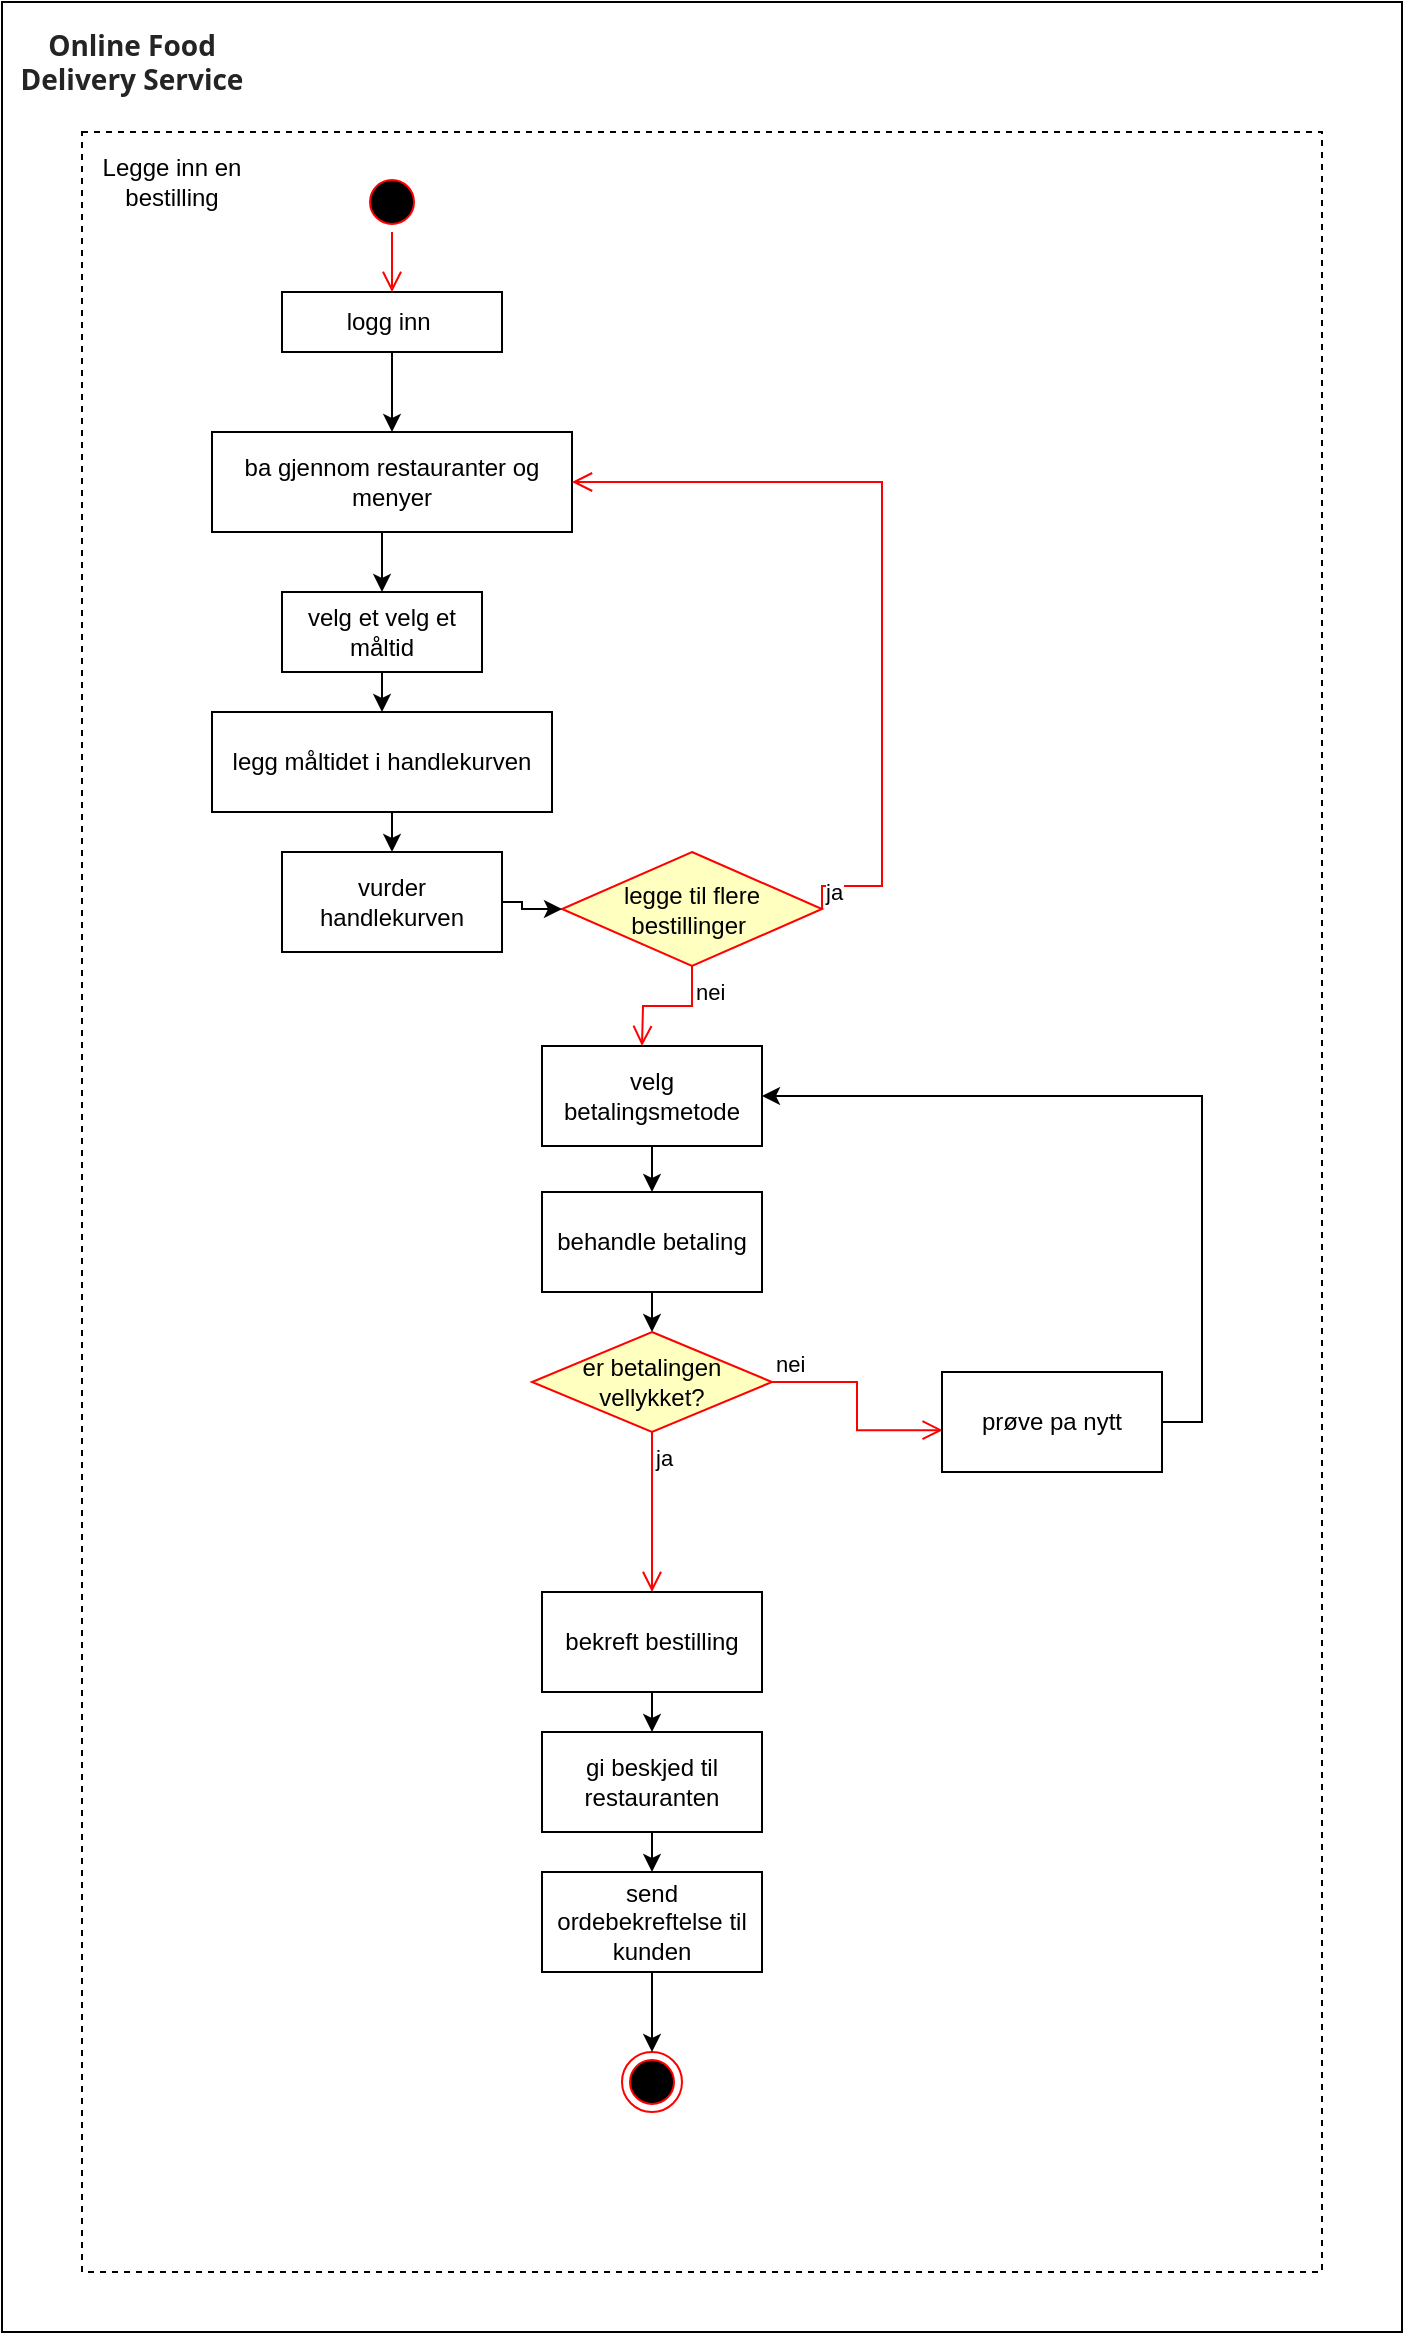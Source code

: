 <mxfile version="26.0.14" pages="4">
  <diagram name="Page-1" id="UTni43S_3TmiVto6Jk7S">
    <mxGraphModel dx="1952" dy="2244" grid="1" gridSize="10" guides="1" tooltips="1" connect="1" arrows="1" fold="1" page="1" pageScale="1" pageWidth="1169" pageHeight="1654" math="0" shadow="0">
      <root>
        <mxCell id="0" />
        <mxCell id="1" parent="0" />
        <mxCell id="LB1xIQHPyM5aXmpUzfVm-5" value="" style="rounded=0;whiteSpace=wrap;html=1;" parent="1" vertex="1">
          <mxGeometry x="270" y="305" width="700" height="1165" as="geometry" />
        </mxCell>
        <mxCell id="LB1xIQHPyM5aXmpUzfVm-3" value="" style="rounded=0;whiteSpace=wrap;html=1;fillColor=none;dashed=1;" parent="1" vertex="1">
          <mxGeometry x="310" y="370" width="620" height="1070" as="geometry" />
        </mxCell>
        <mxCell id="LB1xIQHPyM5aXmpUzfVm-4" value="&lt;span style=&quot;box-sizing: border-box; font-weight: bolder; color: rgb(36, 36, 36); font-family: &amp;quot;Segoe UI&amp;quot;, &amp;quot;Segoe UI Web (West European)&amp;quot;, -apple-system, BlinkMacSystemFont, Roboto, &amp;quot;Helvetica Neue&amp;quot;, sans-serif; font-size: 14px; text-align: left; background-color: rgb(255, 255, 255); border-radius: 0px !important;&quot;&gt;Online Food Delivery Service&lt;/span&gt;" style="text;html=1;align=center;verticalAlign=middle;whiteSpace=wrap;rounded=0;" parent="1" vertex="1">
          <mxGeometry x="270" y="320" width="130" height="30" as="geometry" />
        </mxCell>
        <mxCell id="LB1xIQHPyM5aXmpUzfVm-6" value="Legge inn en bestilling" style="text;html=1;align=center;verticalAlign=middle;whiteSpace=wrap;rounded=0;" parent="1" vertex="1">
          <mxGeometry x="300" y="380" width="110" height="30" as="geometry" />
        </mxCell>
        <mxCell id="EyFni_vox3gWSdTp74T--33" style="edgeStyle=orthogonalEdgeStyle;rounded=0;orthogonalLoop=1;jettySize=auto;html=1;exitX=0.5;exitY=1;exitDx=0;exitDy=0;entryX=0.5;entryY=0;entryDx=0;entryDy=0;" edge="1" parent="1" source="EyFni_vox3gWSdTp74T--4" target="EyFni_vox3gWSdTp74T--8">
          <mxGeometry relative="1" as="geometry" />
        </mxCell>
        <mxCell id="EyFni_vox3gWSdTp74T--4" value="logg inn&amp;nbsp;" style="html=1;whiteSpace=wrap;" vertex="1" parent="1">
          <mxGeometry x="410" y="450" width="110" height="30" as="geometry" />
        </mxCell>
        <mxCell id="EyFni_vox3gWSdTp74T--5" value="" style="ellipse;html=1;shape=endState;fillColor=#000000;strokeColor=#ff0000;" vertex="1" parent="1">
          <mxGeometry x="580" y="1330" width="30" height="30" as="geometry" />
        </mxCell>
        <mxCell id="EyFni_vox3gWSdTp74T--6" value="" style="ellipse;html=1;shape=startState;fillColor=#000000;strokeColor=#ff0000;" vertex="1" parent="1">
          <mxGeometry x="450" y="390" width="30" height="30" as="geometry" />
        </mxCell>
        <mxCell id="EyFni_vox3gWSdTp74T--7" value="" style="edgeStyle=orthogonalEdgeStyle;html=1;verticalAlign=bottom;endArrow=open;endSize=8;strokeColor=#ff0000;rounded=0;entryX=0.5;entryY=0;entryDx=0;entryDy=0;" edge="1" source="EyFni_vox3gWSdTp74T--6" parent="1" target="EyFni_vox3gWSdTp74T--4">
          <mxGeometry relative="1" as="geometry">
            <mxPoint x="575" y="450" as="targetPoint" />
          </mxGeometry>
        </mxCell>
        <mxCell id="EyFni_vox3gWSdTp74T--32" style="edgeStyle=orthogonalEdgeStyle;rounded=0;orthogonalLoop=1;jettySize=auto;html=1;exitX=0.5;exitY=1;exitDx=0;exitDy=0;entryX=0.5;entryY=0;entryDx=0;entryDy=0;" edge="1" parent="1" source="EyFni_vox3gWSdTp74T--8" target="EyFni_vox3gWSdTp74T--9">
          <mxGeometry relative="1" as="geometry" />
        </mxCell>
        <mxCell id="EyFni_vox3gWSdTp74T--8" value="ba gjennom restauranter og menyer" style="html=1;whiteSpace=wrap;" vertex="1" parent="1">
          <mxGeometry x="375" y="520" width="180" height="50" as="geometry" />
        </mxCell>
        <mxCell id="EyFni_vox3gWSdTp74T--34" style="edgeStyle=orthogonalEdgeStyle;rounded=0;orthogonalLoop=1;jettySize=auto;html=1;exitX=0.5;exitY=1;exitDx=0;exitDy=0;entryX=0.5;entryY=0;entryDx=0;entryDy=0;" edge="1" parent="1" source="EyFni_vox3gWSdTp74T--9" target="EyFni_vox3gWSdTp74T--10">
          <mxGeometry relative="1" as="geometry" />
        </mxCell>
        <mxCell id="EyFni_vox3gWSdTp74T--9" value="velg et&amp;nbsp;velg et måltid" style="html=1;whiteSpace=wrap;" vertex="1" parent="1">
          <mxGeometry x="410" y="600" width="100" height="40" as="geometry" />
        </mxCell>
        <mxCell id="EyFni_vox3gWSdTp74T--35" style="edgeStyle=orthogonalEdgeStyle;rounded=0;orthogonalLoop=1;jettySize=auto;html=1;exitX=0.5;exitY=1;exitDx=0;exitDy=0;entryX=0.5;entryY=0;entryDx=0;entryDy=0;" edge="1" parent="1" source="EyFni_vox3gWSdTp74T--10" target="EyFni_vox3gWSdTp74T--11">
          <mxGeometry relative="1" as="geometry" />
        </mxCell>
        <mxCell id="EyFni_vox3gWSdTp74T--10" value="legg&amp;nbsp;måltidet i handlekurven" style="html=1;whiteSpace=wrap;" vertex="1" parent="1">
          <mxGeometry x="375" y="660" width="170" height="50" as="geometry" />
        </mxCell>
        <mxCell id="EyFni_vox3gWSdTp74T--11" value="vurder handlekurven" style="html=1;whiteSpace=wrap;" vertex="1" parent="1">
          <mxGeometry x="410" y="730" width="110" height="50" as="geometry" />
        </mxCell>
        <mxCell id="EyFni_vox3gWSdTp74T--15" value="legge til flere bestillinger&amp;nbsp;" style="rhombus;whiteSpace=wrap;html=1;fontColor=#000000;fillColor=#ffffc0;strokeColor=#ff0000;" vertex="1" parent="1">
          <mxGeometry x="550" y="730" width="130" height="57" as="geometry" />
        </mxCell>
        <mxCell id="EyFni_vox3gWSdTp74T--16" value="ja" style="edgeStyle=orthogonalEdgeStyle;html=1;align=left;verticalAlign=bottom;endArrow=open;endSize=8;strokeColor=#ff0000;rounded=0;entryX=1;entryY=0.5;entryDx=0;entryDy=0;exitX=1;exitY=0.5;exitDx=0;exitDy=0;" edge="1" source="EyFni_vox3gWSdTp74T--15" parent="1" target="EyFni_vox3gWSdTp74T--8">
          <mxGeometry x="-1" relative="1" as="geometry">
            <mxPoint x="730" y="747" as="targetPoint" />
            <Array as="points">
              <mxPoint x="680" y="747" />
              <mxPoint x="710" y="747" />
              <mxPoint x="710" y="545" />
            </Array>
            <mxPoint as="offset" />
          </mxGeometry>
        </mxCell>
        <mxCell id="EyFni_vox3gWSdTp74T--17" value="nei" style="edgeStyle=orthogonalEdgeStyle;html=1;align=left;verticalAlign=top;endArrow=open;endSize=8;strokeColor=#ff0000;rounded=0;" edge="1" source="EyFni_vox3gWSdTp74T--15" parent="1">
          <mxGeometry x="-1" relative="1" as="geometry">
            <mxPoint x="590" y="827" as="targetPoint" />
          </mxGeometry>
        </mxCell>
        <mxCell id="EyFni_vox3gWSdTp74T--38" style="edgeStyle=orthogonalEdgeStyle;rounded=0;orthogonalLoop=1;jettySize=auto;html=1;exitX=0.5;exitY=1;exitDx=0;exitDy=0;entryX=0.5;entryY=0;entryDx=0;entryDy=0;" edge="1" parent="1" source="EyFni_vox3gWSdTp74T--18" target="EyFni_vox3gWSdTp74T--19">
          <mxGeometry relative="1" as="geometry" />
        </mxCell>
        <mxCell id="EyFni_vox3gWSdTp74T--18" value="velg betalingsmetode" style="html=1;whiteSpace=wrap;" vertex="1" parent="1">
          <mxGeometry x="540" y="827" width="110" height="50" as="geometry" />
        </mxCell>
        <mxCell id="EyFni_vox3gWSdTp74T--39" style="edgeStyle=orthogonalEdgeStyle;rounded=0;orthogonalLoop=1;jettySize=auto;html=1;exitX=0.5;exitY=1;exitDx=0;exitDy=0;entryX=0.5;entryY=0;entryDx=0;entryDy=0;" edge="1" parent="1" source="EyFni_vox3gWSdTp74T--19" target="EyFni_vox3gWSdTp74T--21">
          <mxGeometry relative="1" as="geometry" />
        </mxCell>
        <mxCell id="EyFni_vox3gWSdTp74T--19" value="behandle betaling" style="html=1;whiteSpace=wrap;" vertex="1" parent="1">
          <mxGeometry x="540" y="900" width="110" height="50" as="geometry" />
        </mxCell>
        <mxCell id="EyFni_vox3gWSdTp74T--21" value="er betalingen vellykket?" style="rhombus;whiteSpace=wrap;html=1;fontColor=#000000;fillColor=#ffffc0;strokeColor=#ff0000;" vertex="1" parent="1">
          <mxGeometry x="535" y="970" width="120" height="50" as="geometry" />
        </mxCell>
        <mxCell id="EyFni_vox3gWSdTp74T--22" value="nei" style="edgeStyle=orthogonalEdgeStyle;html=1;align=left;verticalAlign=bottom;endArrow=open;endSize=8;strokeColor=#ff0000;rounded=0;entryX=0.003;entryY=0.582;entryDx=0;entryDy=0;entryPerimeter=0;" edge="1" source="EyFni_vox3gWSdTp74T--21" parent="1" target="EyFni_vox3gWSdTp74T--30">
          <mxGeometry x="-1" relative="1" as="geometry">
            <mxPoint x="730" y="1000" as="targetPoint" />
          </mxGeometry>
        </mxCell>
        <mxCell id="EyFni_vox3gWSdTp74T--23" value="ja" style="edgeStyle=orthogonalEdgeStyle;html=1;align=left;verticalAlign=top;endArrow=open;endSize=8;strokeColor=#ff0000;rounded=0;entryX=0.5;entryY=0;entryDx=0;entryDy=0;" edge="1" source="EyFni_vox3gWSdTp74T--21" parent="1" target="EyFni_vox3gWSdTp74T--24">
          <mxGeometry x="-1" relative="1" as="geometry">
            <mxPoint x="590" y="1080" as="targetPoint" />
          </mxGeometry>
        </mxCell>
        <mxCell id="EyFni_vox3gWSdTp74T--40" style="edgeStyle=orthogonalEdgeStyle;rounded=0;orthogonalLoop=1;jettySize=auto;html=1;exitX=0.5;exitY=1;exitDx=0;exitDy=0;entryX=0.5;entryY=0;entryDx=0;entryDy=0;" edge="1" parent="1" source="EyFni_vox3gWSdTp74T--24" target="EyFni_vox3gWSdTp74T--25">
          <mxGeometry relative="1" as="geometry" />
        </mxCell>
        <mxCell id="EyFni_vox3gWSdTp74T--24" value="bekreft bestilling" style="html=1;whiteSpace=wrap;" vertex="1" parent="1">
          <mxGeometry x="540" y="1100" width="110" height="50" as="geometry" />
        </mxCell>
        <mxCell id="EyFni_vox3gWSdTp74T--41" style="edgeStyle=orthogonalEdgeStyle;rounded=0;orthogonalLoop=1;jettySize=auto;html=1;exitX=0.5;exitY=1;exitDx=0;exitDy=0;entryX=0.5;entryY=0;entryDx=0;entryDy=0;" edge="1" parent="1" source="EyFni_vox3gWSdTp74T--25" target="EyFni_vox3gWSdTp74T--26">
          <mxGeometry relative="1" as="geometry" />
        </mxCell>
        <mxCell id="EyFni_vox3gWSdTp74T--25" value="gi beskjed til restauranten" style="html=1;whiteSpace=wrap;" vertex="1" parent="1">
          <mxGeometry x="540" y="1170" width="110" height="50" as="geometry" />
        </mxCell>
        <mxCell id="EyFni_vox3gWSdTp74T--43" style="edgeStyle=orthogonalEdgeStyle;rounded=0;orthogonalLoop=1;jettySize=auto;html=1;exitX=0.5;exitY=1;exitDx=0;exitDy=0;entryX=0.5;entryY=0;entryDx=0;entryDy=0;" edge="1" parent="1" source="EyFni_vox3gWSdTp74T--26" target="EyFni_vox3gWSdTp74T--5">
          <mxGeometry relative="1" as="geometry" />
        </mxCell>
        <mxCell id="EyFni_vox3gWSdTp74T--26" value="send ordebekreftelse til kunden" style="html=1;whiteSpace=wrap;" vertex="1" parent="1">
          <mxGeometry x="540" y="1240" width="110" height="50" as="geometry" />
        </mxCell>
        <mxCell id="EyFni_vox3gWSdTp74T--44" style="edgeStyle=orthogonalEdgeStyle;rounded=0;orthogonalLoop=1;jettySize=auto;html=1;exitX=1;exitY=0.5;exitDx=0;exitDy=0;entryX=1;entryY=0.5;entryDx=0;entryDy=0;" edge="1" parent="1" source="EyFni_vox3gWSdTp74T--30" target="EyFni_vox3gWSdTp74T--18">
          <mxGeometry relative="1" as="geometry" />
        </mxCell>
        <mxCell id="EyFni_vox3gWSdTp74T--30" value="prøve pa nytt" style="html=1;whiteSpace=wrap;" vertex="1" parent="1">
          <mxGeometry x="740" y="990" width="110" height="50" as="geometry" />
        </mxCell>
        <mxCell id="EyFni_vox3gWSdTp74T--36" style="edgeStyle=orthogonalEdgeStyle;rounded=0;orthogonalLoop=1;jettySize=auto;html=1;exitX=1;exitY=0.5;exitDx=0;exitDy=0;entryX=0;entryY=0.5;entryDx=0;entryDy=0;" edge="1" parent="1" source="EyFni_vox3gWSdTp74T--11" target="EyFni_vox3gWSdTp74T--15">
          <mxGeometry relative="1" as="geometry">
            <mxPoint x="480" y="790" as="sourcePoint" />
            <mxPoint x="480" y="830" as="targetPoint" />
            <Array as="points">
              <mxPoint x="530" y="755" />
              <mxPoint x="530" y="758" />
            </Array>
          </mxGeometry>
        </mxCell>
      </root>
    </mxGraphModel>
  </diagram>
  <diagram id="D39fm87hIA6b8GRJ-XhU" name="Page-2">
    <mxGraphModel dx="813" dy="935" grid="1" gridSize="10" guides="1" tooltips="1" connect="1" arrows="1" fold="1" page="1" pageScale="1" pageWidth="827" pageHeight="1169" math="0" shadow="0">
      <root>
        <mxCell id="0" />
        <mxCell id="1" parent="0" />
        <mxCell id="m2JE4bxFuaP30-ywkY4z-1" value="" style="rounded=0;whiteSpace=wrap;html=1;" vertex="1" parent="1">
          <mxGeometry x="270" y="305" width="700" height="1165" as="geometry" />
        </mxCell>
        <mxCell id="m2JE4bxFuaP30-ywkY4z-3" value="&lt;span style=&quot;box-sizing: border-box; font-weight: bolder; color: rgb(36, 36, 36); font-family: &amp;quot;Segoe UI&amp;quot;, &amp;quot;Segoe UI Web (West European)&amp;quot;, -apple-system, BlinkMacSystemFont, Roboto, &amp;quot;Helvetica Neue&amp;quot;, sans-serif; font-size: 14px; text-align: left; background-color: rgb(255, 255, 255); border-radius: 0px !important;&quot;&gt;Online Food Delivery Service&lt;/span&gt;" style="text;html=1;align=center;verticalAlign=middle;whiteSpace=wrap;rounded=0;" vertex="1" parent="1">
          <mxGeometry x="270" y="320" width="130" height="30" as="geometry" />
        </mxCell>
        <mxCell id="m2JE4bxFuaP30-ywkY4z-4" value="Sporing av en levering" style="text;html=1;align=center;verticalAlign=middle;whiteSpace=wrap;rounded=0;" vertex="1" parent="1">
          <mxGeometry x="300" y="380" width="110" height="30" as="geometry" />
        </mxCell>
        <mxCell id="m2JE4bxFuaP30-ywkY4z-5" style="edgeStyle=orthogonalEdgeStyle;rounded=0;orthogonalLoop=1;jettySize=auto;html=1;exitX=0.5;exitY=1;exitDx=0;exitDy=0;entryX=0.5;entryY=0;entryDx=0;entryDy=0;" edge="1" parent="1" source="m2JE4bxFuaP30-ywkY4z-6" target="m2JE4bxFuaP30-ywkY4z-11">
          <mxGeometry relative="1" as="geometry" />
        </mxCell>
        <mxCell id="m2JE4bxFuaP30-ywkY4z-6" value="restaurant mottar bestillingen&amp;nbsp;" style="html=1;whiteSpace=wrap;" vertex="1" parent="1">
          <mxGeometry x="410" y="450" width="110" height="40" as="geometry" />
        </mxCell>
        <mxCell id="m2JE4bxFuaP30-ywkY4z-7" value="" style="ellipse;html=1;shape=endState;fillColor=#000000;strokeColor=#ff0000;" vertex="1" parent="1">
          <mxGeometry x="705" y="1300" width="30" height="30" as="geometry" />
        </mxCell>
        <mxCell id="m2JE4bxFuaP30-ywkY4z-8" value="" style="ellipse;html=1;shape=startState;fillColor=#000000;strokeColor=#ff0000;" vertex="1" parent="1">
          <mxGeometry x="450" y="390" width="30" height="30" as="geometry" />
        </mxCell>
        <mxCell id="m2JE4bxFuaP30-ywkY4z-9" value="" style="edgeStyle=orthogonalEdgeStyle;html=1;verticalAlign=bottom;endArrow=open;endSize=8;strokeColor=#ff0000;rounded=0;entryX=0.5;entryY=0;entryDx=0;entryDy=0;" edge="1" parent="1" source="m2JE4bxFuaP30-ywkY4z-8" target="m2JE4bxFuaP30-ywkY4z-6">
          <mxGeometry relative="1" as="geometry">
            <mxPoint x="575" y="450" as="targetPoint" />
          </mxGeometry>
        </mxCell>
        <mxCell id="m2JE4bxFuaP30-ywkY4z-10" style="edgeStyle=orthogonalEdgeStyle;rounded=0;orthogonalLoop=1;jettySize=auto;html=1;exitX=0.5;exitY=1;exitDx=0;exitDy=0;entryX=0.5;entryY=0;entryDx=0;entryDy=0;" edge="1" parent="1" source="m2JE4bxFuaP30-ywkY4z-11" target="m2JE4bxFuaP30-ywkY4z-13">
          <mxGeometry relative="1" as="geometry" />
        </mxCell>
        <mxCell id="m2JE4bxFuaP30-ywkY4z-11" value="Restaurant forberdrer bestilling" style="html=1;whiteSpace=wrap;" vertex="1" parent="1">
          <mxGeometry x="410" y="520" width="110" height="50" as="geometry" />
        </mxCell>
        <mxCell id="m2JE4bxFuaP30-ywkY4z-12" style="edgeStyle=orthogonalEdgeStyle;rounded=0;orthogonalLoop=1;jettySize=auto;html=1;exitX=0.5;exitY=1;exitDx=0;exitDy=0;entryX=0.5;entryY=0;entryDx=0;entryDy=0;" edge="1" parent="1" source="m2JE4bxFuaP30-ywkY4z-13" target="m2JE4bxFuaP30-ywkY4z-16">
          <mxGeometry relative="1" as="geometry">
            <mxPoint x="460.0" y="670" as="targetPoint" />
          </mxGeometry>
        </mxCell>
        <mxCell id="m2JE4bxFuaP30-ywkY4z-13" value="Restaurant merker bestilling som &quot;klar&quot;" style="html=1;whiteSpace=wrap;" vertex="1" parent="1">
          <mxGeometry x="375" y="600" width="180" height="50" as="geometry" />
        </mxCell>
        <mxCell id="m2JE4bxFuaP30-ywkY4z-42" style="edgeStyle=orthogonalEdgeStyle;rounded=0;orthogonalLoop=1;jettySize=auto;html=1;exitX=0.5;exitY=1;exitDx=0;exitDy=0;entryX=0.5;entryY=0;entryDx=0;entryDy=0;" edge="1" parent="1" source="m2JE4bxFuaP30-ywkY4z-16" target="m2JE4bxFuaP30-ywkY4z-40">
          <mxGeometry relative="1" as="geometry" />
        </mxCell>
        <mxCell id="m2JE4bxFuaP30-ywkY4z-16" value="leveringspersonell henter bestilling" style="html=1;whiteSpace=wrap;" vertex="1" parent="1">
          <mxGeometry x="390" y="680" width="150" height="100" as="geometry" />
        </mxCell>
        <mxCell id="m2JE4bxFuaP30-ywkY4z-44" style="edgeStyle=orthogonalEdgeStyle;rounded=0;orthogonalLoop=1;jettySize=auto;html=1;exitX=0.5;exitY=1;exitDx=0;exitDy=0;entryX=0.5;entryY=0;entryDx=0;entryDy=0;" edge="1" parent="1" source="m2JE4bxFuaP30-ywkY4z-21" target="m2JE4bxFuaP30-ywkY4z-23">
          <mxGeometry relative="1" as="geometry" />
        </mxCell>
        <mxCell id="m2JE4bxFuaP30-ywkY4z-21" value="leveringspersonell merker&amp;nbsp; bestillingen som &quot;ut for levering&quot;" style="html=1;whiteSpace=wrap;" vertex="1" parent="1">
          <mxGeometry x="630" y="700" width="180" height="70" as="geometry" />
        </mxCell>
        <mxCell id="m2JE4bxFuaP30-ywkY4z-45" style="edgeStyle=orthogonalEdgeStyle;rounded=0;orthogonalLoop=1;jettySize=auto;html=1;exitX=0.5;exitY=1;exitDx=0;exitDy=0;entryX=0.5;entryY=0;entryDx=0;entryDy=0;" edge="1" parent="1" source="m2JE4bxFuaP30-ywkY4z-23" target="m2JE4bxFuaP30-ywkY4z-24">
          <mxGeometry relative="1" as="geometry" />
        </mxCell>
        <mxCell id="m2JE4bxFuaP30-ywkY4z-23" value="leveringspersonell leverer bestillingen til kunden" style="html=1;whiteSpace=wrap;" vertex="1" parent="1">
          <mxGeometry x="640" y="820" width="160" height="70" as="geometry" />
        </mxCell>
        <mxCell id="m2JE4bxFuaP30-ywkY4z-24" value="Har kunden fatt leveringen ?" style="rhombus;whiteSpace=wrap;html=1;fontColor=#000000;fillColor=#ffffc0;strokeColor=#ff0000;" vertex="1" parent="1">
          <mxGeometry x="650" y="920" width="140" height="120" as="geometry" />
        </mxCell>
        <mxCell id="m2JE4bxFuaP30-ywkY4z-25" value="nei" style="edgeStyle=orthogonalEdgeStyle;html=1;align=left;verticalAlign=bottom;endArrow=open;endSize=8;strokeColor=#ff0000;rounded=0;entryX=0.716;entryY=-0.034;entryDx=0;entryDy=0;entryPerimeter=0;exitX=1;exitY=0.5;exitDx=0;exitDy=0;" edge="1" parent="1" source="m2JE4bxFuaP30-ywkY4z-24" target="m2JE4bxFuaP30-ywkY4z-39">
          <mxGeometry x="-1" relative="1" as="geometry">
            <mxPoint x="740.33" y="1019.1" as="targetPoint" />
          </mxGeometry>
        </mxCell>
        <mxCell id="m2JE4bxFuaP30-ywkY4z-26" value="ja" style="edgeStyle=orthogonalEdgeStyle;html=1;align=left;verticalAlign=top;endArrow=open;endSize=8;strokeColor=#ff0000;rounded=0;entryX=0.5;entryY=0;entryDx=0;entryDy=0;exitX=0;exitY=0.5;exitDx=0;exitDy=0;" edge="1" parent="1" source="m2JE4bxFuaP30-ywkY4z-24" target="m2JE4bxFuaP30-ywkY4z-28">
          <mxGeometry x="-1" relative="1" as="geometry">
            <mxPoint x="590" y="1080" as="targetPoint" />
          </mxGeometry>
        </mxCell>
        <mxCell id="m2JE4bxFuaP30-ywkY4z-27" style="edgeStyle=orthogonalEdgeStyle;rounded=0;orthogonalLoop=1;jettySize=auto;html=1;exitX=0.5;exitY=1;exitDx=0;exitDy=0;entryX=0;entryY=0.5;entryDx=0;entryDy=0;" edge="1" parent="1" source="m2JE4bxFuaP30-ywkY4z-28" target="m2JE4bxFuaP30-ywkY4z-30">
          <mxGeometry relative="1" as="geometry" />
        </mxCell>
        <mxCell id="m2JE4bxFuaP30-ywkY4z-28" value="leveringspersonell merker&amp;nbsp; bestillingen som &quot;levert&quot;" style="html=1;whiteSpace=wrap;" vertex="1" parent="1">
          <mxGeometry x="490" y="1090" width="200" height="50" as="geometry" />
        </mxCell>
        <mxCell id="m2JE4bxFuaP30-ywkY4z-29" style="edgeStyle=orthogonalEdgeStyle;rounded=0;orthogonalLoop=1;jettySize=auto;html=1;exitX=0.5;exitY=1;exitDx=0;exitDy=0;entryX=0.5;entryY=0;entryDx=0;entryDy=0;" edge="1" parent="1" source="m2JE4bxFuaP30-ywkY4z-30" target="m2JE4bxFuaP30-ywkY4z-7">
          <mxGeometry relative="1" as="geometry">
            <mxPoint x="730" y="1280" as="targetPoint" />
          </mxGeometry>
        </mxCell>
        <mxCell id="m2JE4bxFuaP30-ywkY4z-30" value="systemt opdaterer leveringsstatus i real time&amp;nbsp;" style="html=1;whiteSpace=wrap;" vertex="1" parent="1">
          <mxGeometry x="665" y="1190" width="110" height="50" as="geometry" />
        </mxCell>
        <mxCell id="m2JE4bxFuaP30-ywkY4z-46" style="edgeStyle=orthogonalEdgeStyle;rounded=0;orthogonalLoop=1;jettySize=auto;html=1;exitX=0.5;exitY=1;exitDx=0;exitDy=0;entryX=1;entryY=0.5;entryDx=0;entryDy=0;" edge="1" parent="1" source="m2JE4bxFuaP30-ywkY4z-39" target="m2JE4bxFuaP30-ywkY4z-30">
          <mxGeometry relative="1" as="geometry" />
        </mxCell>
        <mxCell id="m2JE4bxFuaP30-ywkY4z-39" value="leveringspersonell merker&amp;nbsp; bestillingen som &quot;retur&quot;" style="html=1;whiteSpace=wrap;" vertex="1" parent="1">
          <mxGeometry x="740" y="1090" width="200" height="50" as="geometry" />
        </mxCell>
        <mxCell id="m2JE4bxFuaP30-ywkY4z-43" style="edgeStyle=orthogonalEdgeStyle;rounded=0;orthogonalLoop=1;jettySize=auto;html=1;exitX=1;exitY=0.5;exitDx=0;exitDy=0;entryX=0;entryY=0.5;entryDx=0;entryDy=0;" edge="1" parent="1" source="m2JE4bxFuaP30-ywkY4z-40" target="m2JE4bxFuaP30-ywkY4z-21">
          <mxGeometry relative="1" as="geometry" />
        </mxCell>
        <mxCell id="m2JE4bxFuaP30-ywkY4z-40" value="kunden sporer leveringsstatusen&amp;nbsp;" style="html=1;whiteSpace=wrap;" vertex="1" parent="1">
          <mxGeometry x="410" y="820" width="110" height="50" as="geometry" />
        </mxCell>
        <mxCell id="AcqlbtFywBiDCekT1c9h-1" value="" style="rounded=0;whiteSpace=wrap;html=1;fillColor=none;dashed=1;" vertex="1" parent="1">
          <mxGeometry x="310" y="370" width="640" height="1070" as="geometry" />
        </mxCell>
      </root>
    </mxGraphModel>
  </diagram>
  <diagram id="UIwSwEQW-5SpbmLcdfBv" name="Page-3">
    <mxGraphModel dx="1627" dy="1870" grid="1" gridSize="10" guides="1" tooltips="1" connect="1" arrows="1" fold="1" page="1" pageScale="1" pageWidth="827" pageHeight="1169" math="0" shadow="0">
      <root>
        <mxCell id="0" />
        <mxCell id="1" parent="0" />
        <mxCell id="nFXU3PTLAg3z3C8EWtAP-1" value="" style="rounded=0;whiteSpace=wrap;html=1;" vertex="1" parent="1">
          <mxGeometry x="270" y="305" width="370" height="885" as="geometry" />
        </mxCell>
        <mxCell id="nFXU3PTLAg3z3C8EWtAP-2" value="&lt;span style=&quot;box-sizing: border-box; font-weight: bolder; color: rgb(36, 36, 36); font-family: &amp;quot;Segoe UI&amp;quot;, &amp;quot;Segoe UI Web (West European)&amp;quot;, -apple-system, BlinkMacSystemFont, Roboto, &amp;quot;Helvetica Neue&amp;quot;, sans-serif; font-size: 14px; text-align: left; background-color: rgb(255, 255, 255); border-radius: 0px !important;&quot;&gt;Online Food Delivery Service&lt;/span&gt;" style="text;html=1;align=center;verticalAlign=middle;whiteSpace=wrap;rounded=0;" vertex="1" parent="1">
          <mxGeometry x="270" y="320" width="130" height="30" as="geometry" />
        </mxCell>
        <mxCell id="nFXU3PTLAg3z3C8EWtAP-3" value="Oppdatering av ordrestatus fra restaurant" style="text;html=1;align=center;verticalAlign=middle;whiteSpace=wrap;rounded=0;" vertex="1" parent="1">
          <mxGeometry x="300" y="380" width="110" height="30" as="geometry" />
        </mxCell>
        <mxCell id="nFXU3PTLAg3z3C8EWtAP-4" style="edgeStyle=orthogonalEdgeStyle;rounded=0;orthogonalLoop=1;jettySize=auto;html=1;exitX=0.5;exitY=1;exitDx=0;exitDy=0;entryX=0.5;entryY=0;entryDx=0;entryDy=0;" edge="1" parent="1" source="nFXU3PTLAg3z3C8EWtAP-5" target="nFXU3PTLAg3z3C8EWtAP-10">
          <mxGeometry relative="1" as="geometry" />
        </mxCell>
        <mxCell id="nFXU3PTLAg3z3C8EWtAP-5" value="restaurant mottar bestillingen&amp;nbsp;" style="html=1;whiteSpace=wrap;" vertex="1" parent="1">
          <mxGeometry x="410" y="450" width="110" height="40" as="geometry" />
        </mxCell>
        <mxCell id="nFXU3PTLAg3z3C8EWtAP-6" value="" style="ellipse;html=1;shape=endState;fillColor=#000000;strokeColor=#ff0000;" vertex="1" parent="1">
          <mxGeometry x="455" y="1070" width="30" height="30" as="geometry" />
        </mxCell>
        <mxCell id="nFXU3PTLAg3z3C8EWtAP-7" value="" style="ellipse;html=1;shape=startState;fillColor=#000000;strokeColor=#ff0000;" vertex="1" parent="1">
          <mxGeometry x="450" y="390" width="30" height="30" as="geometry" />
        </mxCell>
        <mxCell id="nFXU3PTLAg3z3C8EWtAP-8" value="" style="edgeStyle=orthogonalEdgeStyle;html=1;verticalAlign=bottom;endArrow=open;endSize=8;strokeColor=#ff0000;rounded=0;entryX=0.5;entryY=0;entryDx=0;entryDy=0;" edge="1" parent="1" source="nFXU3PTLAg3z3C8EWtAP-7" target="nFXU3PTLAg3z3C8EWtAP-5">
          <mxGeometry relative="1" as="geometry">
            <mxPoint x="575" y="450" as="targetPoint" />
          </mxGeometry>
        </mxCell>
        <mxCell id="nFXU3PTLAg3z3C8EWtAP-9" style="edgeStyle=orthogonalEdgeStyle;rounded=0;orthogonalLoop=1;jettySize=auto;html=1;exitX=0.5;exitY=1;exitDx=0;exitDy=0;entryX=0.5;entryY=0;entryDx=0;entryDy=0;" edge="1" parent="1" source="nFXU3PTLAg3z3C8EWtAP-10" target="nFXU3PTLAg3z3C8EWtAP-12">
          <mxGeometry relative="1" as="geometry" />
        </mxCell>
        <mxCell id="nFXU3PTLAg3z3C8EWtAP-10" value="Restaurant merker bestilling som &quot;under forberdelse&quot;" style="html=1;whiteSpace=wrap;" vertex="1" parent="1">
          <mxGeometry x="380" y="520" width="170" height="50" as="geometry" />
        </mxCell>
        <mxCell id="nFXU3PTLAg3z3C8EWtAP-11" style="edgeStyle=orthogonalEdgeStyle;rounded=0;orthogonalLoop=1;jettySize=auto;html=1;exitX=0.5;exitY=1;exitDx=0;exitDy=0;entryX=0.5;entryY=0;entryDx=0;entryDy=0;" edge="1" parent="1" source="nFXU3PTLAg3z3C8EWtAP-12">
          <mxGeometry relative="1" as="geometry">
            <mxPoint x="465" y="680" as="targetPoint" />
          </mxGeometry>
        </mxCell>
        <mxCell id="nFXU3PTLAg3z3C8EWtAP-12" value="Restaurant forberfder bestillingen" style="html=1;whiteSpace=wrap;" vertex="1" parent="1">
          <mxGeometry x="375" y="600" width="180" height="50" as="geometry" />
        </mxCell>
        <mxCell id="nFXU3PTLAg3z3C8EWtAP-16" value="leveringspersonell henter bestillinger&amp;nbsp;" style="html=1;whiteSpace=wrap;" vertex="1" parent="1">
          <mxGeometry x="380" y="760" width="180" height="70" as="geometry" />
        </mxCell>
        <mxCell id="HBZwkUzMC-mILk5W0i3s-3" value="Restaurant merker bestilling som &quot;klar for henting&quot;" style="html=1;whiteSpace=wrap;" vertex="1" parent="1">
          <mxGeometry x="380" y="680" width="170" height="50" as="geometry" />
        </mxCell>
        <mxCell id="HBZwkUzMC-mILk5W0i3s-13" style="edgeStyle=orthogonalEdgeStyle;rounded=0;orthogonalLoop=1;jettySize=auto;html=1;exitX=0.5;exitY=1;exitDx=0;exitDy=0;entryX=0.5;entryY=0;entryDx=0;entryDy=0;" edge="1" parent="1" source="HBZwkUzMC-mILk5W0i3s-4" target="HBZwkUzMC-mILk5W0i3s-5">
          <mxGeometry relative="1" as="geometry" />
        </mxCell>
        <mxCell id="HBZwkUzMC-mILk5W0i3s-4" value="Restaurant merker bestilling som &quot;fullfort&quot;" style="html=1;whiteSpace=wrap;" vertex="1" parent="1">
          <mxGeometry x="390" y="870" width="170" height="50" as="geometry" />
        </mxCell>
        <mxCell id="HBZwkUzMC-mILk5W0i3s-14" style="edgeStyle=orthogonalEdgeStyle;rounded=0;orthogonalLoop=1;jettySize=auto;html=1;exitX=0.5;exitY=1;exitDx=0;exitDy=0;entryX=0.5;entryY=0;entryDx=0;entryDy=0;" edge="1" parent="1" source="HBZwkUzMC-mILk5W0i3s-5" target="nFXU3PTLAg3z3C8EWtAP-6">
          <mxGeometry relative="1" as="geometry" />
        </mxCell>
        <mxCell id="HBZwkUzMC-mILk5W0i3s-5" value="Systemet oppdaterer orderstatusen" style="html=1;whiteSpace=wrap;" vertex="1" parent="1">
          <mxGeometry x="380" y="950" width="180" height="70" as="geometry" />
        </mxCell>
        <mxCell id="HBZwkUzMC-mILk5W0i3s-10" style="edgeStyle=orthogonalEdgeStyle;rounded=0;orthogonalLoop=1;jettySize=auto;html=1;exitX=0.5;exitY=1;exitDx=0;exitDy=0;entryX=0.476;entryY=0.032;entryDx=0;entryDy=0;entryPerimeter=0;" edge="1" parent="1" source="HBZwkUzMC-mILk5W0i3s-3" target="nFXU3PTLAg3z3C8EWtAP-16">
          <mxGeometry relative="1" as="geometry" />
        </mxCell>
        <mxCell id="HBZwkUzMC-mILk5W0i3s-12" style="edgeStyle=orthogonalEdgeStyle;rounded=0;orthogonalLoop=1;jettySize=auto;html=1;exitX=0.5;exitY=1;exitDx=0;exitDy=0;entryX=0.475;entryY=0.074;entryDx=0;entryDy=0;entryPerimeter=0;" edge="1" parent="1" source="nFXU3PTLAg3z3C8EWtAP-16" target="HBZwkUzMC-mILk5W0i3s-4">
          <mxGeometry relative="1" as="geometry" />
        </mxCell>
        <mxCell id="VQVRde69vYSwtX7lwkq3-1" value="" style="rounded=0;whiteSpace=wrap;html=1;fillColor=none;dashed=1;" vertex="1" parent="1">
          <mxGeometry x="310" y="370" width="290" height="780" as="geometry" />
        </mxCell>
      </root>
    </mxGraphModel>
  </diagram>
  <diagram id="W3e4ES3mdgn2HJ1Og5lF" name="Page-4">
    <mxGraphModel dx="1627" dy="1870" grid="1" gridSize="10" guides="1" tooltips="1" connect="1" arrows="1" fold="1" page="1" pageScale="1" pageWidth="827" pageHeight="1169" math="0" shadow="0">
      <root>
        <mxCell id="0" />
        <mxCell id="1" parent="0" />
      </root>
    </mxGraphModel>
  </diagram>
</mxfile>
